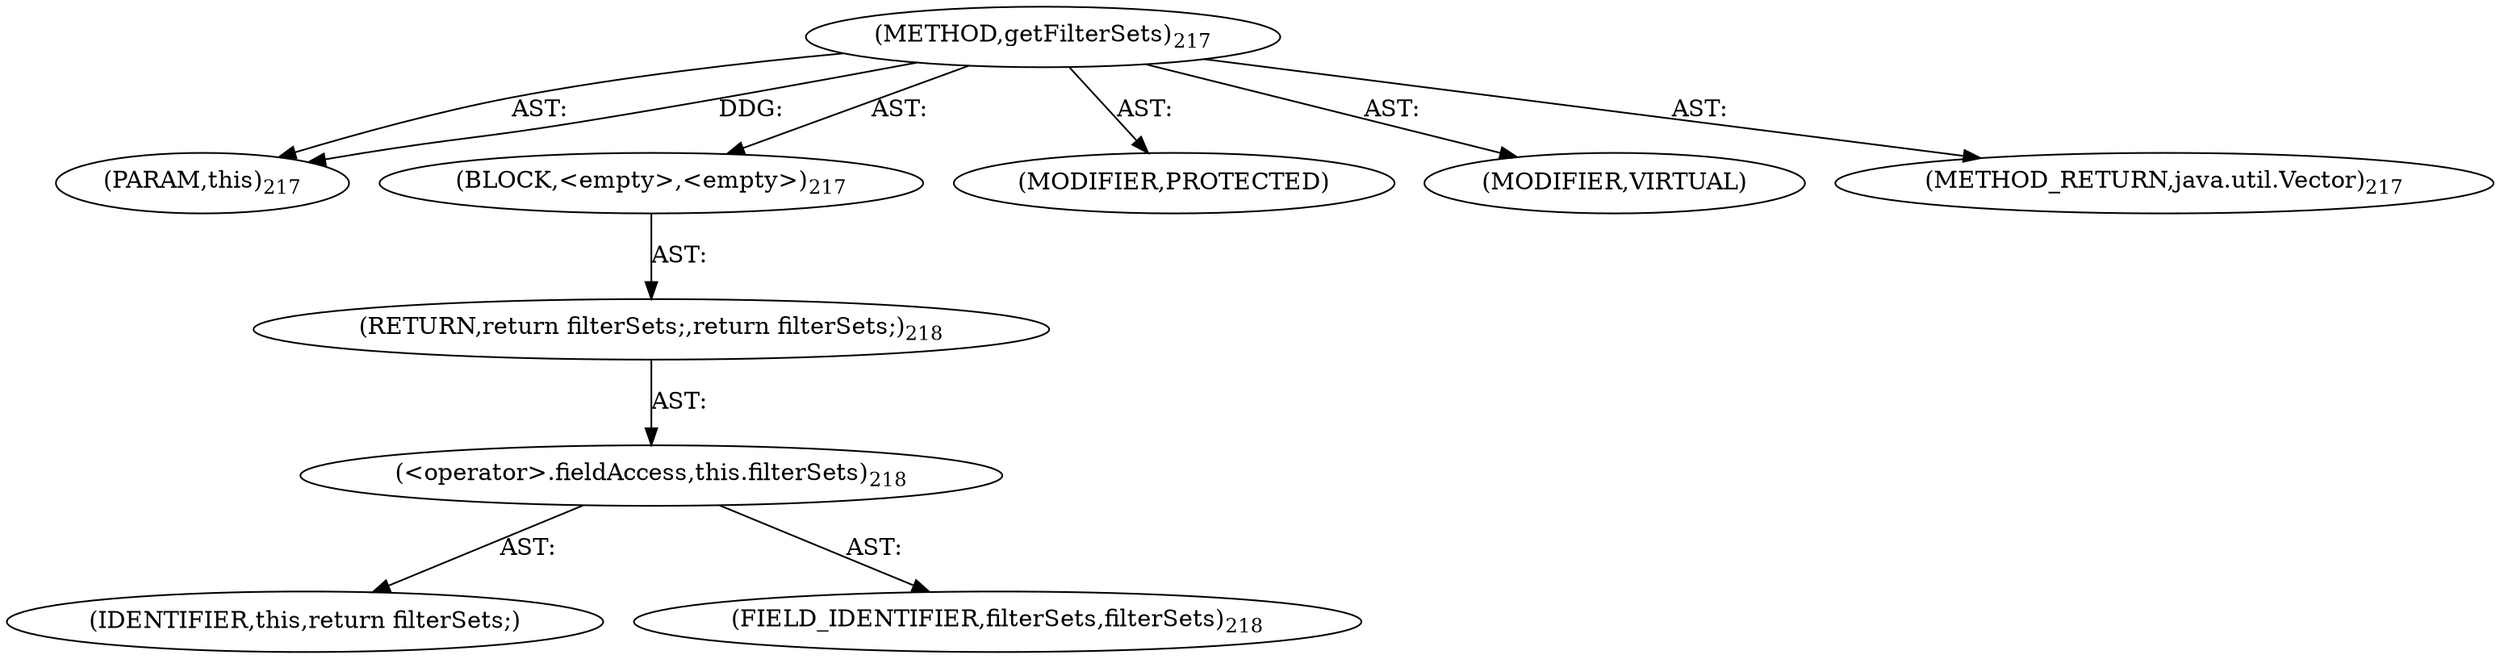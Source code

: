 digraph "getFilterSets" {  
"111669149706" [label = <(METHOD,getFilterSets)<SUB>217</SUB>> ]
"115964117022" [label = <(PARAM,this)<SUB>217</SUB>> ]
"25769803786" [label = <(BLOCK,&lt;empty&gt;,&lt;empty&gt;)<SUB>217</SUB>> ]
"146028888068" [label = <(RETURN,return filterSets;,return filterSets;)<SUB>218</SUB>> ]
"30064771156" [label = <(&lt;operator&gt;.fieldAccess,this.filterSets)<SUB>218</SUB>> ]
"68719476821" [label = <(IDENTIFIER,this,return filterSets;)> ]
"55834574884" [label = <(FIELD_IDENTIFIER,filterSets,filterSets)<SUB>218</SUB>> ]
"133143986217" [label = <(MODIFIER,PROTECTED)> ]
"133143986218" [label = <(MODIFIER,VIRTUAL)> ]
"128849018890" [label = <(METHOD_RETURN,java.util.Vector)<SUB>217</SUB>> ]
  "111669149706" -> "115964117022"  [ label = "AST: "] 
  "111669149706" -> "25769803786"  [ label = "AST: "] 
  "111669149706" -> "133143986217"  [ label = "AST: "] 
  "111669149706" -> "133143986218"  [ label = "AST: "] 
  "111669149706" -> "128849018890"  [ label = "AST: "] 
  "25769803786" -> "146028888068"  [ label = "AST: "] 
  "146028888068" -> "30064771156"  [ label = "AST: "] 
  "30064771156" -> "68719476821"  [ label = "AST: "] 
  "30064771156" -> "55834574884"  [ label = "AST: "] 
  "111669149706" -> "115964117022"  [ label = "DDG: "] 
}
